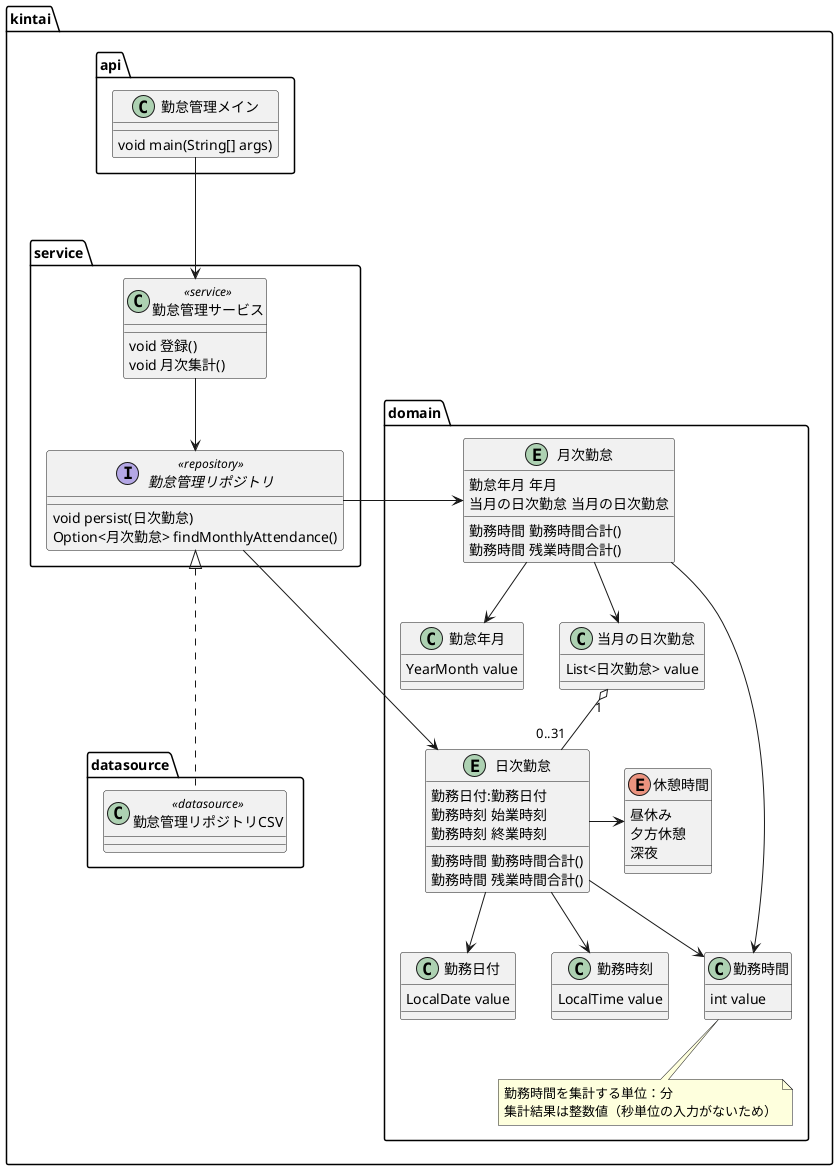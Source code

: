 @startuml 勤怠管理

package kintai {

    package datasource {
        class 勤怠管理リポジトリCSV << datasource >>
    }

    package domain {

        entity 月次勤怠 {
            勤怠年月 年月
            当月の日次勤怠 当月の日次勤怠
            勤務時間 勤務時間合計()
            勤務時間 残業時間合計()
        }

        class 勤怠年月 {
            YearMonth value        
        }
        class 当月の日次勤怠 {
            List<日次勤怠> value
        }

        entity 日次勤怠 {
            勤務日付:勤務日付
            勤務時刻 始業時刻
            勤務時刻 終業時刻
            勤務時間 勤務時間合計()
            勤務時間 残業時間合計()
        }

        class 勤務日付 {
            LocalDate value        
        }
        class 勤務時刻 {
            LocalTime value        
        }


        class 勤務時間 {
            int value
        }
        note bottom of  勤務時間
            勤務時間を集計する単位：分
            集計結果は整数値（秒単位の入力がないため）
        end note 


        enum 休憩時間 {
            昼休み
            夕方休憩
            深夜            
        }

        月次勤怠  -->  当月の日次勤怠
        当月の日次勤怠  "1" o-- "0..31" 日次勤怠

        月次勤怠-->勤怠年月 
        月次勤怠-->勤務時間

        日次勤怠-->勤務日付
        日次勤怠-->勤務時刻
        日次勤怠-->勤務時間
        日次勤怠-right->休憩時間
    }

    package service {

        class 勤怠管理サービス << service >> {
            void 登録()
            void 月次集計()
        }

        interface 勤怠管理リポジトリ << repository >> {
            void persist(日次勤怠)
            Option<月次勤怠> findMonthlyAttendance()
        }


        勤怠管理サービス-->勤怠管理リポジトリ
        勤怠管理リポジトリ->月次勤怠
        勤怠管理リポジトリ->日次勤怠

        勤怠管理リポジトリ<|...勤怠管理リポジトリCSV
    }

    package api {

        class 勤怠管理メイン {
            void main(String[] args)
        }

        勤怠管理メイン--->勤怠管理サービス

    }
}

@enduml
